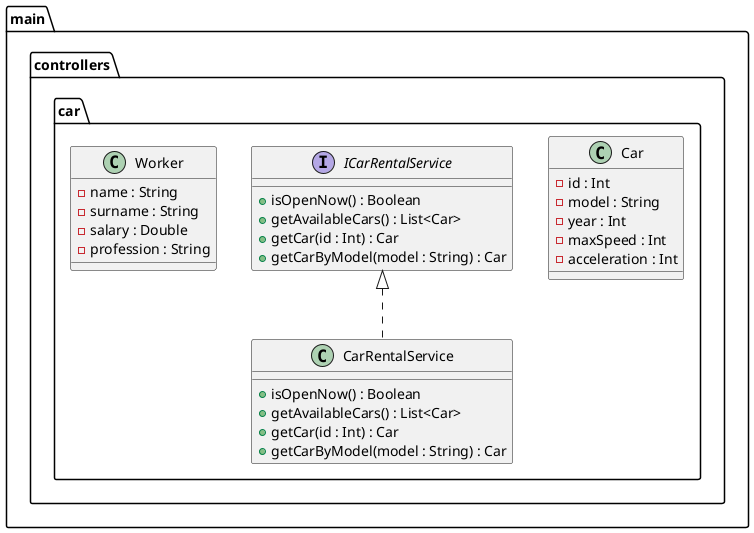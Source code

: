 @startuml
class main.controllers.car.Car {
    -id : Int
    -model : String
    -year : Int
    -maxSpeed : Int
    -acceleration : Int
}

interface main.controllers.car.ICarRentalService {
    +isOpenNow() : Boolean
    +getAvailableCars() : List<Car>
    +getCar(id : Int) : Car
    +getCarByModel(model : String) : Car
}

class main.controllers.car.CarRentalService implements main.controllers.car.ICarRentalService {
    +isOpenNow() : Boolean
    +getAvailableCars() : List<Car>
    +getCar(id : Int) : Car
    +getCarByModel(model : String) : Car
}

class main.controllers.car.Worker {
    -name : String
    -surname : String
    -salary : Double
    -profession : String
}
@enduml
